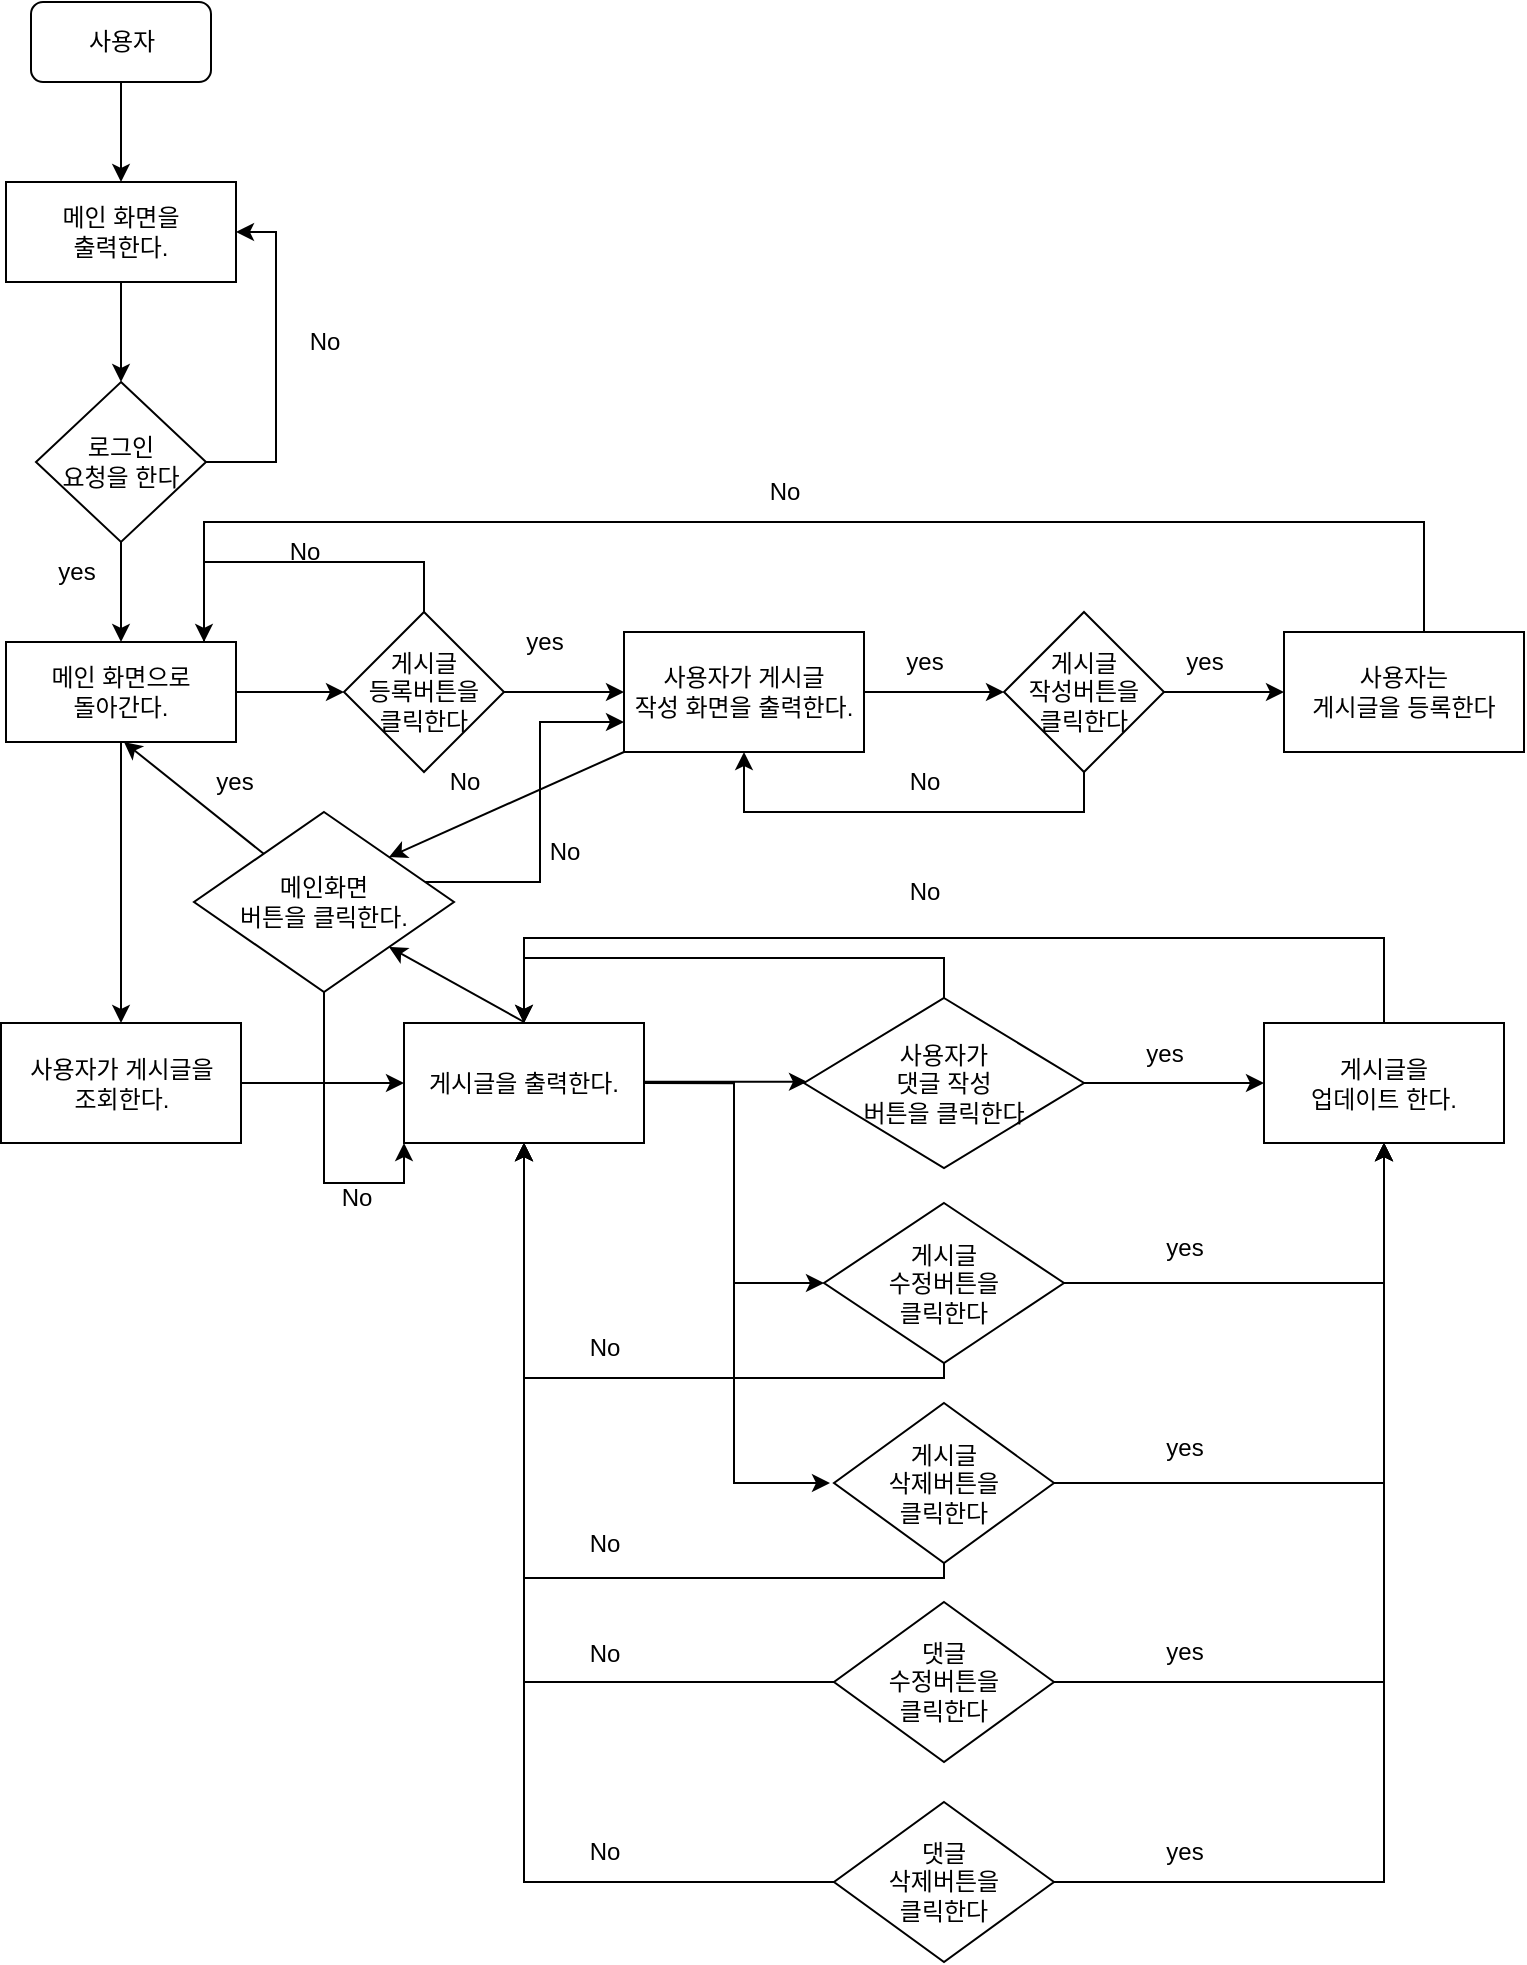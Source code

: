<mxfile version="20.5.3" type="github">
  <diagram id="C5RBs43oDa-KdzZeNtuy" name="Page-1">
    <mxGraphModel dx="946" dy="646" grid="1" gridSize="10" guides="1" tooltips="1" connect="1" arrows="1" fold="1" page="1" pageScale="1" pageWidth="827" pageHeight="1169" math="0" shadow="0">
      <root>
        <mxCell id="WIyWlLk6GJQsqaUBKTNV-0" />
        <mxCell id="WIyWlLk6GJQsqaUBKTNV-1" parent="WIyWlLk6GJQsqaUBKTNV-0" />
        <mxCell id="mck-7cr9V5P8_KGnPfnh-1" style="edgeStyle=orthogonalEdgeStyle;rounded=0;orthogonalLoop=1;jettySize=auto;html=1;" edge="1" parent="WIyWlLk6GJQsqaUBKTNV-1" source="WIyWlLk6GJQsqaUBKTNV-3" target="fWJLDgjLpe4daezv1mi7-1">
          <mxGeometry relative="1" as="geometry" />
        </mxCell>
        <mxCell id="WIyWlLk6GJQsqaUBKTNV-3" value="사용자" style="rounded=1;whiteSpace=wrap;html=1;fontSize=12;glass=0;strokeWidth=1;shadow=0;" parent="WIyWlLk6GJQsqaUBKTNV-1" vertex="1">
          <mxGeometry x="73.5" y="30" width="90" height="40" as="geometry" />
        </mxCell>
        <mxCell id="fWJLDgjLpe4daezv1mi7-11" value="" style="edgeStyle=orthogonalEdgeStyle;rounded=0;orthogonalLoop=1;jettySize=auto;html=1;" parent="WIyWlLk6GJQsqaUBKTNV-1" source="fWJLDgjLpe4daezv1mi7-1" target="fWJLDgjLpe4daezv1mi7-4" edge="1">
          <mxGeometry relative="1" as="geometry" />
        </mxCell>
        <mxCell id="9aOTsR63Ieu4wnMegk4P-49" style="edgeStyle=orthogonalEdgeStyle;rounded=0;orthogonalLoop=1;jettySize=auto;html=1;entryX=1;entryY=0.5;entryDx=0;entryDy=0;endArrow=none;endFill=0;startArrow=classic;startFill=1;" parent="WIyWlLk6GJQsqaUBKTNV-1" source="fWJLDgjLpe4daezv1mi7-1" target="fWJLDgjLpe4daezv1mi7-4" edge="1">
          <mxGeometry relative="1" as="geometry">
            <Array as="points">
              <mxPoint x="196" y="145" />
              <mxPoint x="196" y="260" />
            </Array>
          </mxGeometry>
        </mxCell>
        <mxCell id="fWJLDgjLpe4daezv1mi7-1" value="메인 화면을&lt;br&gt;출력한다." style="rounded=0;whiteSpace=wrap;html=1;" parent="WIyWlLk6GJQsqaUBKTNV-1" vertex="1">
          <mxGeometry x="61" y="120" width="115" height="50" as="geometry" />
        </mxCell>
        <mxCell id="fWJLDgjLpe4daezv1mi7-4" value="로그인&lt;br&gt;요청을 한다" style="rhombus;whiteSpace=wrap;html=1;" parent="WIyWlLk6GJQsqaUBKTNV-1" vertex="1">
          <mxGeometry x="76" y="220" width="85" height="80" as="geometry" />
        </mxCell>
        <mxCell id="fWJLDgjLpe4daezv1mi7-6" value="" style="endArrow=classic;html=1;rounded=0;exitX=0.5;exitY=1;exitDx=0;exitDy=0;entryX=0.5;entryY=0;entryDx=0;entryDy=0;entryPerimeter=0;" parent="WIyWlLk6GJQsqaUBKTNV-1" source="fWJLDgjLpe4daezv1mi7-4" target="fWJLDgjLpe4daezv1mi7-7" edge="1">
          <mxGeometry width="50" height="50" relative="1" as="geometry">
            <mxPoint x="183.5" y="260" as="sourcePoint" />
            <mxPoint x="123.5" y="390" as="targetPoint" />
          </mxGeometry>
        </mxCell>
        <mxCell id="9aOTsR63Ieu4wnMegk4P-12" style="edgeStyle=orthogonalEdgeStyle;rounded=0;orthogonalLoop=1;jettySize=auto;html=1;" parent="WIyWlLk6GJQsqaUBKTNV-1" source="fWJLDgjLpe4daezv1mi7-7" target="9aOTsR63Ieu4wnMegk4P-11" edge="1">
          <mxGeometry relative="1" as="geometry" />
        </mxCell>
        <mxCell id="WFi3dm_XFwaA3CFnw90V-2" style="edgeStyle=none;rounded=0;orthogonalLoop=1;jettySize=auto;html=1;fontSize=18;startArrow=none;startFill=0;endArrow=classic;endFill=1;" parent="WIyWlLk6GJQsqaUBKTNV-1" source="fWJLDgjLpe4daezv1mi7-7" target="fWJLDgjLpe4daezv1mi7-17" edge="1">
          <mxGeometry relative="1" as="geometry" />
        </mxCell>
        <mxCell id="fWJLDgjLpe4daezv1mi7-7" value="메인 화면으로&lt;br&gt;돌아간다." style="rounded=0;whiteSpace=wrap;html=1;" parent="WIyWlLk6GJQsqaUBKTNV-1" vertex="1">
          <mxGeometry x="61" y="350" width="115" height="50" as="geometry" />
        </mxCell>
        <mxCell id="fWJLDgjLpe4daezv1mi7-10" value="No" style="text;html=1;align=center;verticalAlign=middle;resizable=0;points=[];autosize=1;strokeColor=none;fillColor=none;" parent="WIyWlLk6GJQsqaUBKTNV-1" vertex="1">
          <mxGeometry x="200" y="185" width="40" height="30" as="geometry" />
        </mxCell>
        <mxCell id="fWJLDgjLpe4daezv1mi7-12" value="yes" style="text;html=1;align=center;verticalAlign=middle;resizable=0;points=[];autosize=1;strokeColor=none;fillColor=none;" parent="WIyWlLk6GJQsqaUBKTNV-1" vertex="1">
          <mxGeometry x="76" y="300" width="40" height="30" as="geometry" />
        </mxCell>
        <mxCell id="9aOTsR63Ieu4wnMegk4P-16" style="edgeStyle=orthogonalEdgeStyle;rounded=0;orthogonalLoop=1;jettySize=auto;html=1;" parent="WIyWlLk6GJQsqaUBKTNV-1" source="fWJLDgjLpe4daezv1mi7-16" target="9aOTsR63Ieu4wnMegk4P-15" edge="1">
          <mxGeometry relative="1" as="geometry" />
        </mxCell>
        <mxCell id="WFi3dm_XFwaA3CFnw90V-7" style="edgeStyle=none;rounded=0;orthogonalLoop=1;jettySize=auto;html=1;exitX=0;exitY=1;exitDx=0;exitDy=0;entryX=1;entryY=0;entryDx=0;entryDy=0;fontSize=12;startArrow=none;startFill=0;endArrow=classic;endFill=1;" parent="WIyWlLk6GJQsqaUBKTNV-1" source="fWJLDgjLpe4daezv1mi7-16" target="WFi3dm_XFwaA3CFnw90V-3" edge="1">
          <mxGeometry relative="1" as="geometry" />
        </mxCell>
        <mxCell id="fWJLDgjLpe4daezv1mi7-16" value="사용자가 게시글&lt;br&gt;작성 화면을 출력한다." style="rounded=0;whiteSpace=wrap;html=1;" parent="WIyWlLk6GJQsqaUBKTNV-1" vertex="1">
          <mxGeometry x="370" y="345" width="120" height="60" as="geometry" />
        </mxCell>
        <mxCell id="9aOTsR63Ieu4wnMegk4P-60" style="edgeStyle=orthogonalEdgeStyle;rounded=0;orthogonalLoop=1;jettySize=auto;html=1;entryX=0;entryY=0.5;entryDx=0;entryDy=0;endArrow=classic;endFill=1;" parent="WIyWlLk6GJQsqaUBKTNV-1" source="fWJLDgjLpe4daezv1mi7-17" target="9aOTsR63Ieu4wnMegk4P-1" edge="1">
          <mxGeometry relative="1" as="geometry" />
        </mxCell>
        <mxCell id="fWJLDgjLpe4daezv1mi7-17" value="사용자가 게시글을&lt;br&gt;조회한다." style="rounded=0;whiteSpace=wrap;html=1;" parent="WIyWlLk6GJQsqaUBKTNV-1" vertex="1">
          <mxGeometry x="58.5" y="540.5" width="120" height="60" as="geometry" />
        </mxCell>
        <mxCell id="9aOTsR63Ieu4wnMegk4P-37" style="edgeStyle=orthogonalEdgeStyle;rounded=0;orthogonalLoop=1;jettySize=auto;html=1;entryX=0;entryY=0.5;entryDx=0;entryDy=0;endArrow=classic;endFill=1;" parent="WIyWlLk6GJQsqaUBKTNV-1" source="9aOTsR63Ieu4wnMegk4P-1" target="9aOTsR63Ieu4wnMegk4P-32" edge="1">
          <mxGeometry relative="1" as="geometry" />
        </mxCell>
        <mxCell id="9aOTsR63Ieu4wnMegk4P-38" style="edgeStyle=orthogonalEdgeStyle;rounded=0;orthogonalLoop=1;jettySize=auto;html=1;entryX=0;entryY=0.5;entryDx=0;entryDy=0;endArrow=classic;endFill=1;" parent="WIyWlLk6GJQsqaUBKTNV-1" edge="1">
          <mxGeometry relative="1" as="geometry">
            <mxPoint x="378" y="570.559" as="sourcePoint" />
            <mxPoint x="473" y="770.5" as="targetPoint" />
            <Array as="points">
              <mxPoint x="425" y="570.5" />
              <mxPoint x="425" y="770.5" />
            </Array>
          </mxGeometry>
        </mxCell>
        <mxCell id="WFi3dm_XFwaA3CFnw90V-5" style="edgeStyle=none;rounded=0;orthogonalLoop=1;jettySize=auto;html=1;entryX=1;entryY=1;entryDx=0;entryDy=0;fontSize=12;startArrow=none;startFill=0;endArrow=classic;endFill=1;" parent="WIyWlLk6GJQsqaUBKTNV-1" target="WFi3dm_XFwaA3CFnw90V-3" edge="1">
          <mxGeometry relative="1" as="geometry">
            <mxPoint x="320" y="540" as="sourcePoint" />
          </mxGeometry>
        </mxCell>
        <mxCell id="9aOTsR63Ieu4wnMegk4P-1" value="게시글을 출력한다." style="rounded=0;whiteSpace=wrap;html=1;" parent="WIyWlLk6GJQsqaUBKTNV-1" vertex="1">
          <mxGeometry x="260" y="540.5" width="120" height="60" as="geometry" />
        </mxCell>
        <mxCell id="9aOTsR63Ieu4wnMegk4P-18" style="edgeStyle=orthogonalEdgeStyle;rounded=0;orthogonalLoop=1;jettySize=auto;html=1;entryX=0.75;entryY=0;entryDx=0;entryDy=0;endArrow=none;endFill=0;" parent="WIyWlLk6GJQsqaUBKTNV-1" source="9aOTsR63Ieu4wnMegk4P-8" target="fWJLDgjLpe4daezv1mi7-7" edge="1">
          <mxGeometry relative="1" as="geometry">
            <Array as="points">
              <mxPoint x="770" y="290" />
              <mxPoint x="160" y="290" />
              <mxPoint x="160" y="350" />
            </Array>
          </mxGeometry>
        </mxCell>
        <mxCell id="9aOTsR63Ieu4wnMegk4P-8" value="사용자는&lt;br&gt;게시글을 등록한다" style="rounded=0;whiteSpace=wrap;html=1;" parent="WIyWlLk6GJQsqaUBKTNV-1" vertex="1">
          <mxGeometry x="700" y="345" width="120" height="60" as="geometry" />
        </mxCell>
        <mxCell id="9aOTsR63Ieu4wnMegk4P-39" style="edgeStyle=orthogonalEdgeStyle;rounded=0;orthogonalLoop=1;jettySize=auto;html=1;entryX=0.5;entryY=0;entryDx=0;entryDy=0;endArrow=classic;endFill=1;" parent="WIyWlLk6GJQsqaUBKTNV-1" source="9aOTsR63Ieu4wnMegk4P-10" target="9aOTsR63Ieu4wnMegk4P-1" edge="1">
          <mxGeometry relative="1" as="geometry">
            <Array as="points">
              <mxPoint x="530" y="508" />
              <mxPoint x="320" y="508" />
            </Array>
          </mxGeometry>
        </mxCell>
        <mxCell id="9aOTsR63Ieu4wnMegk4P-43" style="edgeStyle=orthogonalEdgeStyle;rounded=0;orthogonalLoop=1;jettySize=auto;html=1;endArrow=classic;endFill=1;" parent="WIyWlLk6GJQsqaUBKTNV-1" source="9aOTsR63Ieu4wnMegk4P-10" target="9aOTsR63Ieu4wnMegk4P-42" edge="1">
          <mxGeometry relative="1" as="geometry" />
        </mxCell>
        <mxCell id="9aOTsR63Ieu4wnMegk4P-10" value="사용자가&lt;br&gt;댓글 작성&lt;br&gt;버튼을 클릭한다" style="rhombus;whiteSpace=wrap;html=1;" parent="WIyWlLk6GJQsqaUBKTNV-1" vertex="1">
          <mxGeometry x="460" y="528" width="140" height="85" as="geometry" />
        </mxCell>
        <mxCell id="9aOTsR63Ieu4wnMegk4P-13" style="edgeStyle=orthogonalEdgeStyle;rounded=0;orthogonalLoop=1;jettySize=auto;html=1;entryX=0;entryY=0.5;entryDx=0;entryDy=0;" parent="WIyWlLk6GJQsqaUBKTNV-1" source="9aOTsR63Ieu4wnMegk4P-11" target="fWJLDgjLpe4daezv1mi7-16" edge="1">
          <mxGeometry relative="1" as="geometry" />
        </mxCell>
        <mxCell id="9aOTsR63Ieu4wnMegk4P-14" style="edgeStyle=orthogonalEdgeStyle;rounded=0;orthogonalLoop=1;jettySize=auto;html=1;" parent="WIyWlLk6GJQsqaUBKTNV-1" source="9aOTsR63Ieu4wnMegk4P-11" edge="1">
          <mxGeometry relative="1" as="geometry">
            <mxPoint x="160" y="350" as="targetPoint" />
            <Array as="points">
              <mxPoint x="270" y="310" />
              <mxPoint x="160" y="310" />
              <mxPoint x="160" y="350" />
            </Array>
          </mxGeometry>
        </mxCell>
        <mxCell id="9aOTsR63Ieu4wnMegk4P-11" value="게시글&lt;br&gt;등록버튼을&lt;br&gt;클릭한다" style="rhombus;whiteSpace=wrap;html=1;" parent="WIyWlLk6GJQsqaUBKTNV-1" vertex="1">
          <mxGeometry x="230" y="335" width="80" height="80" as="geometry" />
        </mxCell>
        <mxCell id="9aOTsR63Ieu4wnMegk4P-17" style="edgeStyle=orthogonalEdgeStyle;rounded=0;orthogonalLoop=1;jettySize=auto;html=1;" parent="WIyWlLk6GJQsqaUBKTNV-1" source="9aOTsR63Ieu4wnMegk4P-15" target="9aOTsR63Ieu4wnMegk4P-8" edge="1">
          <mxGeometry relative="1" as="geometry" />
        </mxCell>
        <mxCell id="9aOTsR63Ieu4wnMegk4P-22" style="edgeStyle=orthogonalEdgeStyle;rounded=0;orthogonalLoop=1;jettySize=auto;html=1;endArrow=classic;endFill=1;entryX=0.5;entryY=1;entryDx=0;entryDy=0;" parent="WIyWlLk6GJQsqaUBKTNV-1" source="9aOTsR63Ieu4wnMegk4P-15" target="fWJLDgjLpe4daezv1mi7-16" edge="1">
          <mxGeometry relative="1" as="geometry">
            <mxPoint x="600" y="460" as="targetPoint" />
            <Array as="points">
              <mxPoint x="600" y="435" />
              <mxPoint x="430" y="435" />
            </Array>
          </mxGeometry>
        </mxCell>
        <mxCell id="9aOTsR63Ieu4wnMegk4P-15" value="게시글&lt;br&gt;작성버튼을&lt;br&gt;클릭한다" style="rhombus;whiteSpace=wrap;html=1;" parent="WIyWlLk6GJQsqaUBKTNV-1" vertex="1">
          <mxGeometry x="560" y="335" width="80" height="80" as="geometry" />
        </mxCell>
        <mxCell id="9aOTsR63Ieu4wnMegk4P-25" style="edgeStyle=orthogonalEdgeStyle;rounded=0;orthogonalLoop=1;jettySize=auto;html=1;entryX=0;entryY=0.5;entryDx=0;entryDy=0;" parent="WIyWlLk6GJQsqaUBKTNV-1" edge="1">
          <mxGeometry relative="1" as="geometry">
            <mxPoint x="380" y="569.91" as="sourcePoint" />
            <mxPoint x="461.5" y="569.91" as="targetPoint" />
          </mxGeometry>
        </mxCell>
        <mxCell id="9aOTsR63Ieu4wnMegk4P-46" style="edgeStyle=orthogonalEdgeStyle;rounded=0;orthogonalLoop=1;jettySize=auto;html=1;entryX=0.5;entryY=1;entryDx=0;entryDy=0;endArrow=classic;endFill=1;" parent="WIyWlLk6GJQsqaUBKTNV-1" source="9aOTsR63Ieu4wnMegk4P-29" target="9aOTsR63Ieu4wnMegk4P-42" edge="1">
          <mxGeometry relative="1" as="geometry" />
        </mxCell>
        <mxCell id="9aOTsR63Ieu4wnMegk4P-48" style="edgeStyle=orthogonalEdgeStyle;rounded=0;orthogonalLoop=1;jettySize=auto;html=1;entryX=0.5;entryY=1;entryDx=0;entryDy=0;endArrow=classic;endFill=1;" parent="WIyWlLk6GJQsqaUBKTNV-1" source="9aOTsR63Ieu4wnMegk4P-29" target="9aOTsR63Ieu4wnMegk4P-1" edge="1">
          <mxGeometry relative="1" as="geometry">
            <Array as="points">
              <mxPoint x="530" y="818" />
              <mxPoint x="320" y="818" />
            </Array>
          </mxGeometry>
        </mxCell>
        <mxCell id="9aOTsR63Ieu4wnMegk4P-29" value="게시글&lt;br&gt;삭제버튼을&lt;br&gt;클릭한다" style="rhombus;whiteSpace=wrap;html=1;" parent="WIyWlLk6GJQsqaUBKTNV-1" vertex="1">
          <mxGeometry x="475" y="730.5" width="110" height="80" as="geometry" />
        </mxCell>
        <mxCell id="9aOTsR63Ieu4wnMegk4P-45" style="edgeStyle=orthogonalEdgeStyle;rounded=0;orthogonalLoop=1;jettySize=auto;html=1;entryX=0.5;entryY=1;entryDx=0;entryDy=0;endArrow=classic;endFill=1;" parent="WIyWlLk6GJQsqaUBKTNV-1" source="9aOTsR63Ieu4wnMegk4P-32" target="9aOTsR63Ieu4wnMegk4P-42" edge="1">
          <mxGeometry relative="1" as="geometry" />
        </mxCell>
        <mxCell id="9aOTsR63Ieu4wnMegk4P-47" style="edgeStyle=orthogonalEdgeStyle;rounded=0;orthogonalLoop=1;jettySize=auto;html=1;exitX=0.5;exitY=1;exitDx=0;exitDy=0;entryX=0.5;entryY=1;entryDx=0;entryDy=0;endArrow=classic;endFill=1;" parent="WIyWlLk6GJQsqaUBKTNV-1" source="9aOTsR63Ieu4wnMegk4P-32" target="9aOTsR63Ieu4wnMegk4P-1" edge="1">
          <mxGeometry relative="1" as="geometry">
            <Array as="points">
              <mxPoint x="530" y="718" />
              <mxPoint x="320" y="718" />
            </Array>
          </mxGeometry>
        </mxCell>
        <mxCell id="9aOTsR63Ieu4wnMegk4P-32" value="게시글&lt;br&gt;수정버튼을&lt;br&gt;클릭한다" style="rhombus;whiteSpace=wrap;html=1;" parent="WIyWlLk6GJQsqaUBKTNV-1" vertex="1">
          <mxGeometry x="470" y="630.5" width="120" height="80" as="geometry" />
        </mxCell>
        <mxCell id="9aOTsR63Ieu4wnMegk4P-68" style="edgeStyle=orthogonalEdgeStyle;rounded=0;orthogonalLoop=1;jettySize=auto;html=1;entryX=0.5;entryY=0;entryDx=0;entryDy=0;endArrow=classic;endFill=1;" parent="WIyWlLk6GJQsqaUBKTNV-1" source="9aOTsR63Ieu4wnMegk4P-42" target="9aOTsR63Ieu4wnMegk4P-1" edge="1">
          <mxGeometry relative="1" as="geometry">
            <Array as="points">
              <mxPoint x="750" y="498" />
              <mxPoint x="320" y="498" />
            </Array>
          </mxGeometry>
        </mxCell>
        <mxCell id="9aOTsR63Ieu4wnMegk4P-42" value="게시글을&lt;br&gt;업데이트 한다." style="rounded=0;whiteSpace=wrap;html=1;" parent="WIyWlLk6GJQsqaUBKTNV-1" vertex="1">
          <mxGeometry x="690" y="540.5" width="120" height="60" as="geometry" />
        </mxCell>
        <mxCell id="9aOTsR63Ieu4wnMegk4P-51" value="yes" style="text;html=1;align=center;verticalAlign=middle;resizable=0;points=[];autosize=1;strokeColor=none;fillColor=none;" parent="WIyWlLk6GJQsqaUBKTNV-1" vertex="1">
          <mxGeometry x="310" y="335" width="40" height="30" as="geometry" />
        </mxCell>
        <mxCell id="9aOTsR63Ieu4wnMegk4P-52" value="yes" style="text;html=1;align=center;verticalAlign=middle;resizable=0;points=[];autosize=1;strokeColor=none;fillColor=none;" parent="WIyWlLk6GJQsqaUBKTNV-1" vertex="1">
          <mxGeometry x="500" y="345" width="40" height="30" as="geometry" />
        </mxCell>
        <mxCell id="9aOTsR63Ieu4wnMegk4P-53" value="yes" style="text;html=1;align=center;verticalAlign=middle;resizable=0;points=[];autosize=1;strokeColor=none;fillColor=none;" parent="WIyWlLk6GJQsqaUBKTNV-1" vertex="1">
          <mxGeometry x="640" y="345" width="40" height="30" as="geometry" />
        </mxCell>
        <mxCell id="9aOTsR63Ieu4wnMegk4P-57" value="yes" style="text;html=1;align=center;verticalAlign=middle;resizable=0;points=[];autosize=1;strokeColor=none;fillColor=none;" parent="WIyWlLk6GJQsqaUBKTNV-1" vertex="1">
          <mxGeometry x="620" y="540.5" width="40" height="30" as="geometry" />
        </mxCell>
        <mxCell id="9aOTsR63Ieu4wnMegk4P-58" value="yes" style="text;html=1;align=center;verticalAlign=middle;resizable=0;points=[];autosize=1;strokeColor=none;fillColor=none;" parent="WIyWlLk6GJQsqaUBKTNV-1" vertex="1">
          <mxGeometry x="630" y="638" width="40" height="30" as="geometry" />
        </mxCell>
        <mxCell id="9aOTsR63Ieu4wnMegk4P-61" value="yes" style="text;html=1;align=center;verticalAlign=middle;resizable=0;points=[];autosize=1;strokeColor=none;fillColor=none;" parent="WIyWlLk6GJQsqaUBKTNV-1" vertex="1">
          <mxGeometry x="630" y="738" width="40" height="30" as="geometry" />
        </mxCell>
        <mxCell id="9aOTsR63Ieu4wnMegk4P-62" value="No" style="text;html=1;align=center;verticalAlign=middle;resizable=0;points=[];autosize=1;strokeColor=none;fillColor=none;" parent="WIyWlLk6GJQsqaUBKTNV-1" vertex="1">
          <mxGeometry x="430" y="260" width="40" height="30" as="geometry" />
        </mxCell>
        <mxCell id="9aOTsR63Ieu4wnMegk4P-63" value="No" style="text;html=1;align=center;verticalAlign=middle;resizable=0;points=[];autosize=1;strokeColor=none;fillColor=none;" parent="WIyWlLk6GJQsqaUBKTNV-1" vertex="1">
          <mxGeometry x="190" y="290" width="40" height="30" as="geometry" />
        </mxCell>
        <mxCell id="9aOTsR63Ieu4wnMegk4P-64" value="No" style="text;html=1;align=center;verticalAlign=middle;resizable=0;points=[];autosize=1;strokeColor=none;fillColor=none;" parent="WIyWlLk6GJQsqaUBKTNV-1" vertex="1">
          <mxGeometry x="500" y="405" width="40" height="30" as="geometry" />
        </mxCell>
        <mxCell id="9aOTsR63Ieu4wnMegk4P-65" value="No" style="text;html=1;align=center;verticalAlign=middle;resizable=0;points=[];autosize=1;strokeColor=none;fillColor=none;" parent="WIyWlLk6GJQsqaUBKTNV-1" vertex="1">
          <mxGeometry x="500" y="460" width="40" height="30" as="geometry" />
        </mxCell>
        <mxCell id="9aOTsR63Ieu4wnMegk4P-69" value="No" style="text;html=1;align=center;verticalAlign=middle;resizable=0;points=[];autosize=1;strokeColor=none;fillColor=none;" parent="WIyWlLk6GJQsqaUBKTNV-1" vertex="1">
          <mxGeometry x="340" y="785.5" width="40" height="30" as="geometry" />
        </mxCell>
        <mxCell id="9aOTsR63Ieu4wnMegk4P-70" value="No" style="text;html=1;align=center;verticalAlign=middle;resizable=0;points=[];autosize=1;strokeColor=none;fillColor=none;" parent="WIyWlLk6GJQsqaUBKTNV-1" vertex="1">
          <mxGeometry x="340" y="688" width="40" height="30" as="geometry" />
        </mxCell>
        <mxCell id="WFi3dm_XFwaA3CFnw90V-6" style="edgeStyle=none;rounded=0;orthogonalLoop=1;jettySize=auto;html=1;fontSize=12;startArrow=none;startFill=0;endArrow=classic;endFill=1;" parent="WIyWlLk6GJQsqaUBKTNV-1" source="WFi3dm_XFwaA3CFnw90V-3" edge="1">
          <mxGeometry relative="1" as="geometry">
            <mxPoint x="120" y="400" as="targetPoint" />
          </mxGeometry>
        </mxCell>
        <mxCell id="WFi3dm_XFwaA3CFnw90V-9" style="edgeStyle=orthogonalEdgeStyle;rounded=0;orthogonalLoop=1;jettySize=auto;html=1;fontSize=12;startArrow=none;startFill=0;endArrow=classic;endFill=1;entryX=0;entryY=0.75;entryDx=0;entryDy=0;" parent="WIyWlLk6GJQsqaUBKTNV-1" source="WFi3dm_XFwaA3CFnw90V-3" target="fWJLDgjLpe4daezv1mi7-16" edge="1">
          <mxGeometry relative="1" as="geometry">
            <mxPoint x="330" y="480" as="targetPoint" />
            <Array as="points">
              <mxPoint x="328" y="470" />
              <mxPoint x="328" y="390" />
            </Array>
          </mxGeometry>
        </mxCell>
        <mxCell id="WFi3dm_XFwaA3CFnw90V-10" style="edgeStyle=orthogonalEdgeStyle;rounded=0;orthogonalLoop=1;jettySize=auto;html=1;exitX=0.5;exitY=1;exitDx=0;exitDy=0;entryX=0;entryY=1;entryDx=0;entryDy=0;fontSize=12;startArrow=none;startFill=0;endArrow=classic;endFill=1;" parent="WIyWlLk6GJQsqaUBKTNV-1" source="WFi3dm_XFwaA3CFnw90V-3" target="9aOTsR63Ieu4wnMegk4P-1" edge="1">
          <mxGeometry relative="1" as="geometry" />
        </mxCell>
        <mxCell id="WFi3dm_XFwaA3CFnw90V-3" value="&lt;font style=&quot;font-size: 12px;&quot;&gt;메인화면&lt;br style=&quot;font-size: 12px;&quot;&gt;버튼을 클릭한다.&lt;/font&gt;" style="rhombus;whiteSpace=wrap;html=1;labelBackgroundColor=none;fontSize=12;" parent="WIyWlLk6GJQsqaUBKTNV-1" vertex="1">
          <mxGeometry x="155" y="435" width="130" height="90" as="geometry" />
        </mxCell>
        <mxCell id="WFi3dm_XFwaA3CFnw90V-8" value="yes" style="text;html=1;align=center;verticalAlign=middle;resizable=0;points=[];autosize=1;strokeColor=none;fillColor=none;" parent="WIyWlLk6GJQsqaUBKTNV-1" vertex="1">
          <mxGeometry x="155" y="405" width="40" height="30" as="geometry" />
        </mxCell>
        <mxCell id="WFi3dm_XFwaA3CFnw90V-11" value="No" style="text;html=1;align=center;verticalAlign=middle;resizable=0;points=[];autosize=1;strokeColor=none;fillColor=none;" parent="WIyWlLk6GJQsqaUBKTNV-1" vertex="1">
          <mxGeometry x="216" y="613" width="40" height="30" as="geometry" />
        </mxCell>
        <mxCell id="WFi3dm_XFwaA3CFnw90V-12" value="No" style="text;html=1;align=center;verticalAlign=middle;resizable=0;points=[];autosize=1;strokeColor=none;fillColor=none;" parent="WIyWlLk6GJQsqaUBKTNV-1" vertex="1">
          <mxGeometry x="320" y="440" width="40" height="30" as="geometry" />
        </mxCell>
        <mxCell id="jCdOmGFRVvNIDlI4XS9C-3" style="edgeStyle=orthogonalEdgeStyle;rounded=0;orthogonalLoop=1;jettySize=auto;html=1;fontSize=13;" parent="WIyWlLk6GJQsqaUBKTNV-1" source="jCdOmGFRVvNIDlI4XS9C-0" target="9aOTsR63Ieu4wnMegk4P-42" edge="1">
          <mxGeometry relative="1" as="geometry" />
        </mxCell>
        <mxCell id="jCdOmGFRVvNIDlI4XS9C-5" style="edgeStyle=orthogonalEdgeStyle;rounded=0;orthogonalLoop=1;jettySize=auto;html=1;fontSize=13;entryX=0.5;entryY=1;entryDx=0;entryDy=0;" parent="WIyWlLk6GJQsqaUBKTNV-1" source="jCdOmGFRVvNIDlI4XS9C-0" target="9aOTsR63Ieu4wnMegk4P-1" edge="1">
          <mxGeometry relative="1" as="geometry">
            <mxPoint x="320" y="610" as="targetPoint" />
          </mxGeometry>
        </mxCell>
        <mxCell id="jCdOmGFRVvNIDlI4XS9C-0" value="댓글&lt;br&gt;삭제버튼을&lt;br&gt;클릭한다" style="rhombus;whiteSpace=wrap;html=1;" parent="WIyWlLk6GJQsqaUBKTNV-1" vertex="1">
          <mxGeometry x="475" y="930" width="110" height="80" as="geometry" />
        </mxCell>
        <mxCell id="jCdOmGFRVvNIDlI4XS9C-2" style="edgeStyle=orthogonalEdgeStyle;rounded=0;orthogonalLoop=1;jettySize=auto;html=1;entryX=0.5;entryY=1;entryDx=0;entryDy=0;fontSize=13;" parent="WIyWlLk6GJQsqaUBKTNV-1" source="jCdOmGFRVvNIDlI4XS9C-1" target="9aOTsR63Ieu4wnMegk4P-42" edge="1">
          <mxGeometry relative="1" as="geometry" />
        </mxCell>
        <mxCell id="jCdOmGFRVvNIDlI4XS9C-4" style="edgeStyle=orthogonalEdgeStyle;rounded=0;orthogonalLoop=1;jettySize=auto;html=1;fontSize=13;entryX=0.5;entryY=1;entryDx=0;entryDy=0;" parent="WIyWlLk6GJQsqaUBKTNV-1" source="jCdOmGFRVvNIDlI4XS9C-1" target="9aOTsR63Ieu4wnMegk4P-1" edge="1">
          <mxGeometry relative="1" as="geometry">
            <mxPoint x="320" y="610" as="targetPoint" />
          </mxGeometry>
        </mxCell>
        <mxCell id="jCdOmGFRVvNIDlI4XS9C-1" value="댓글&lt;br&gt;수정버튼을&lt;br&gt;클릭한다" style="rhombus;whiteSpace=wrap;html=1;" parent="WIyWlLk6GJQsqaUBKTNV-1" vertex="1">
          <mxGeometry x="475" y="830" width="110" height="80" as="geometry" />
        </mxCell>
        <mxCell id="jCdOmGFRVvNIDlI4XS9C-6" value="yes" style="text;html=1;align=center;verticalAlign=middle;resizable=0;points=[];autosize=1;strokeColor=none;fillColor=none;" parent="WIyWlLk6GJQsqaUBKTNV-1" vertex="1">
          <mxGeometry x="630" y="840" width="40" height="30" as="geometry" />
        </mxCell>
        <mxCell id="jCdOmGFRVvNIDlI4XS9C-7" value="yes" style="text;html=1;align=center;verticalAlign=middle;resizable=0;points=[];autosize=1;strokeColor=none;fillColor=none;" parent="WIyWlLk6GJQsqaUBKTNV-1" vertex="1">
          <mxGeometry x="630" y="940" width="40" height="30" as="geometry" />
        </mxCell>
        <mxCell id="jCdOmGFRVvNIDlI4XS9C-10" value="No" style="text;html=1;align=center;verticalAlign=middle;resizable=0;points=[];autosize=1;strokeColor=none;fillColor=none;" parent="WIyWlLk6GJQsqaUBKTNV-1" vertex="1">
          <mxGeometry x="340" y="841" width="40" height="30" as="geometry" />
        </mxCell>
        <mxCell id="jCdOmGFRVvNIDlI4XS9C-11" value="No" style="text;html=1;align=center;verticalAlign=middle;resizable=0;points=[];autosize=1;strokeColor=none;fillColor=none;" parent="WIyWlLk6GJQsqaUBKTNV-1" vertex="1">
          <mxGeometry x="340" y="940" width="40" height="30" as="geometry" />
        </mxCell>
        <mxCell id="mck-7cr9V5P8_KGnPfnh-5" value="No" style="text;html=1;align=center;verticalAlign=middle;resizable=0;points=[];autosize=1;strokeColor=none;fillColor=none;" vertex="1" parent="WIyWlLk6GJQsqaUBKTNV-1">
          <mxGeometry x="270" y="405" width="40" height="30" as="geometry" />
        </mxCell>
      </root>
    </mxGraphModel>
  </diagram>
</mxfile>
